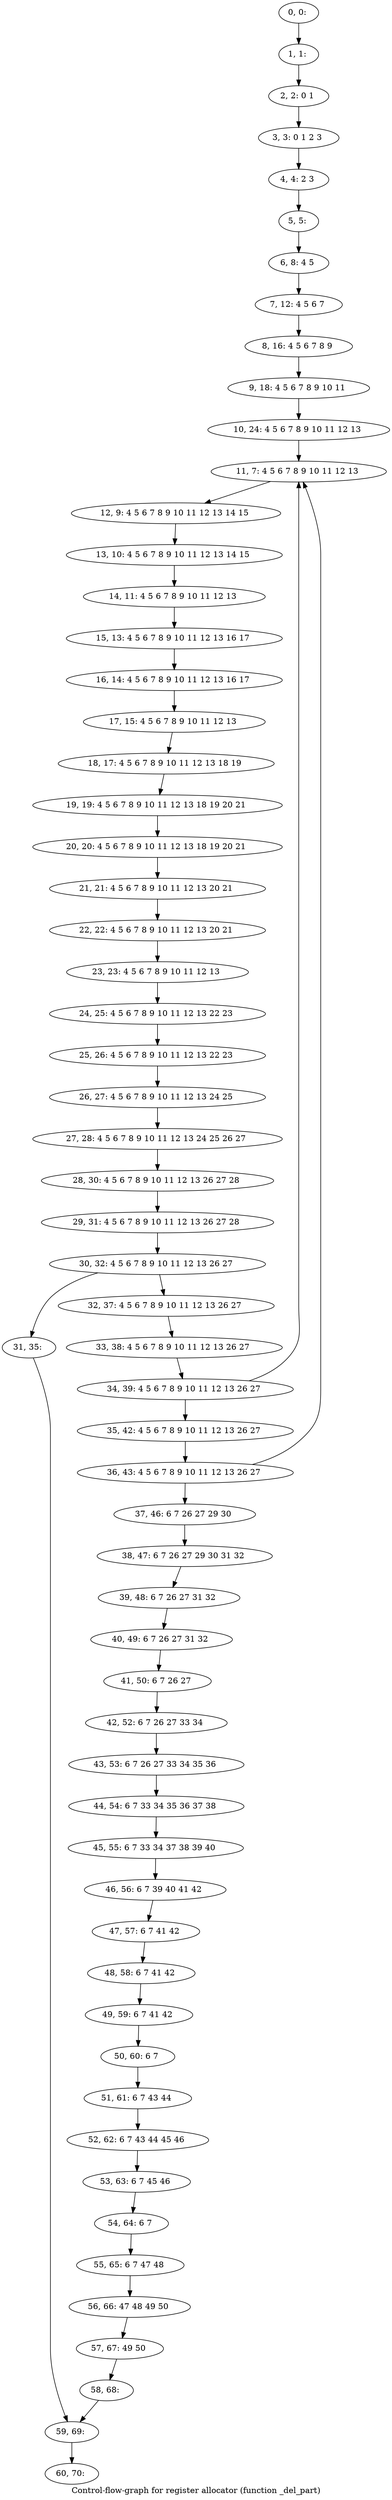 digraph G {
graph [label="Control-flow-graph for register allocator (function _del_part)"]
0[label="0, 0: "];
1[label="1, 1: "];
2[label="2, 2: 0 1 "];
3[label="3, 3: 0 1 2 3 "];
4[label="4, 4: 2 3 "];
5[label="5, 5: "];
6[label="6, 8: 4 5 "];
7[label="7, 12: 4 5 6 7 "];
8[label="8, 16: 4 5 6 7 8 9 "];
9[label="9, 18: 4 5 6 7 8 9 10 11 "];
10[label="10, 24: 4 5 6 7 8 9 10 11 12 13 "];
11[label="11, 7: 4 5 6 7 8 9 10 11 12 13 "];
12[label="12, 9: 4 5 6 7 8 9 10 11 12 13 14 15 "];
13[label="13, 10: 4 5 6 7 8 9 10 11 12 13 14 15 "];
14[label="14, 11: 4 5 6 7 8 9 10 11 12 13 "];
15[label="15, 13: 4 5 6 7 8 9 10 11 12 13 16 17 "];
16[label="16, 14: 4 5 6 7 8 9 10 11 12 13 16 17 "];
17[label="17, 15: 4 5 6 7 8 9 10 11 12 13 "];
18[label="18, 17: 4 5 6 7 8 9 10 11 12 13 18 19 "];
19[label="19, 19: 4 5 6 7 8 9 10 11 12 13 18 19 20 21 "];
20[label="20, 20: 4 5 6 7 8 9 10 11 12 13 18 19 20 21 "];
21[label="21, 21: 4 5 6 7 8 9 10 11 12 13 20 21 "];
22[label="22, 22: 4 5 6 7 8 9 10 11 12 13 20 21 "];
23[label="23, 23: 4 5 6 7 8 9 10 11 12 13 "];
24[label="24, 25: 4 5 6 7 8 9 10 11 12 13 22 23 "];
25[label="25, 26: 4 5 6 7 8 9 10 11 12 13 22 23 "];
26[label="26, 27: 4 5 6 7 8 9 10 11 12 13 24 25 "];
27[label="27, 28: 4 5 6 7 8 9 10 11 12 13 24 25 26 27 "];
28[label="28, 30: 4 5 6 7 8 9 10 11 12 13 26 27 28 "];
29[label="29, 31: 4 5 6 7 8 9 10 11 12 13 26 27 28 "];
30[label="30, 32: 4 5 6 7 8 9 10 11 12 13 26 27 "];
31[label="31, 35: "];
32[label="32, 37: 4 5 6 7 8 9 10 11 12 13 26 27 "];
33[label="33, 38: 4 5 6 7 8 9 10 11 12 13 26 27 "];
34[label="34, 39: 4 5 6 7 8 9 10 11 12 13 26 27 "];
35[label="35, 42: 4 5 6 7 8 9 10 11 12 13 26 27 "];
36[label="36, 43: 4 5 6 7 8 9 10 11 12 13 26 27 "];
37[label="37, 46: 6 7 26 27 29 30 "];
38[label="38, 47: 6 7 26 27 29 30 31 32 "];
39[label="39, 48: 6 7 26 27 31 32 "];
40[label="40, 49: 6 7 26 27 31 32 "];
41[label="41, 50: 6 7 26 27 "];
42[label="42, 52: 6 7 26 27 33 34 "];
43[label="43, 53: 6 7 26 27 33 34 35 36 "];
44[label="44, 54: 6 7 33 34 35 36 37 38 "];
45[label="45, 55: 6 7 33 34 37 38 39 40 "];
46[label="46, 56: 6 7 39 40 41 42 "];
47[label="47, 57: 6 7 41 42 "];
48[label="48, 58: 6 7 41 42 "];
49[label="49, 59: 6 7 41 42 "];
50[label="50, 60: 6 7 "];
51[label="51, 61: 6 7 43 44 "];
52[label="52, 62: 6 7 43 44 45 46 "];
53[label="53, 63: 6 7 45 46 "];
54[label="54, 64: 6 7 "];
55[label="55, 65: 6 7 47 48 "];
56[label="56, 66: 47 48 49 50 "];
57[label="57, 67: 49 50 "];
58[label="58, 68: "];
59[label="59, 69: "];
60[label="60, 70: "];
0->1 ;
1->2 ;
2->3 ;
3->4 ;
4->5 ;
5->6 ;
6->7 ;
7->8 ;
8->9 ;
9->10 ;
10->11 ;
11->12 ;
12->13 ;
13->14 ;
14->15 ;
15->16 ;
16->17 ;
17->18 ;
18->19 ;
19->20 ;
20->21 ;
21->22 ;
22->23 ;
23->24 ;
24->25 ;
25->26 ;
26->27 ;
27->28 ;
28->29 ;
29->30 ;
30->31 ;
30->32 ;
31->59 ;
32->33 ;
33->34 ;
34->35 ;
34->11 ;
35->36 ;
36->37 ;
36->11 ;
37->38 ;
38->39 ;
39->40 ;
40->41 ;
41->42 ;
42->43 ;
43->44 ;
44->45 ;
45->46 ;
46->47 ;
47->48 ;
48->49 ;
49->50 ;
50->51 ;
51->52 ;
52->53 ;
53->54 ;
54->55 ;
55->56 ;
56->57 ;
57->58 ;
58->59 ;
59->60 ;
}
